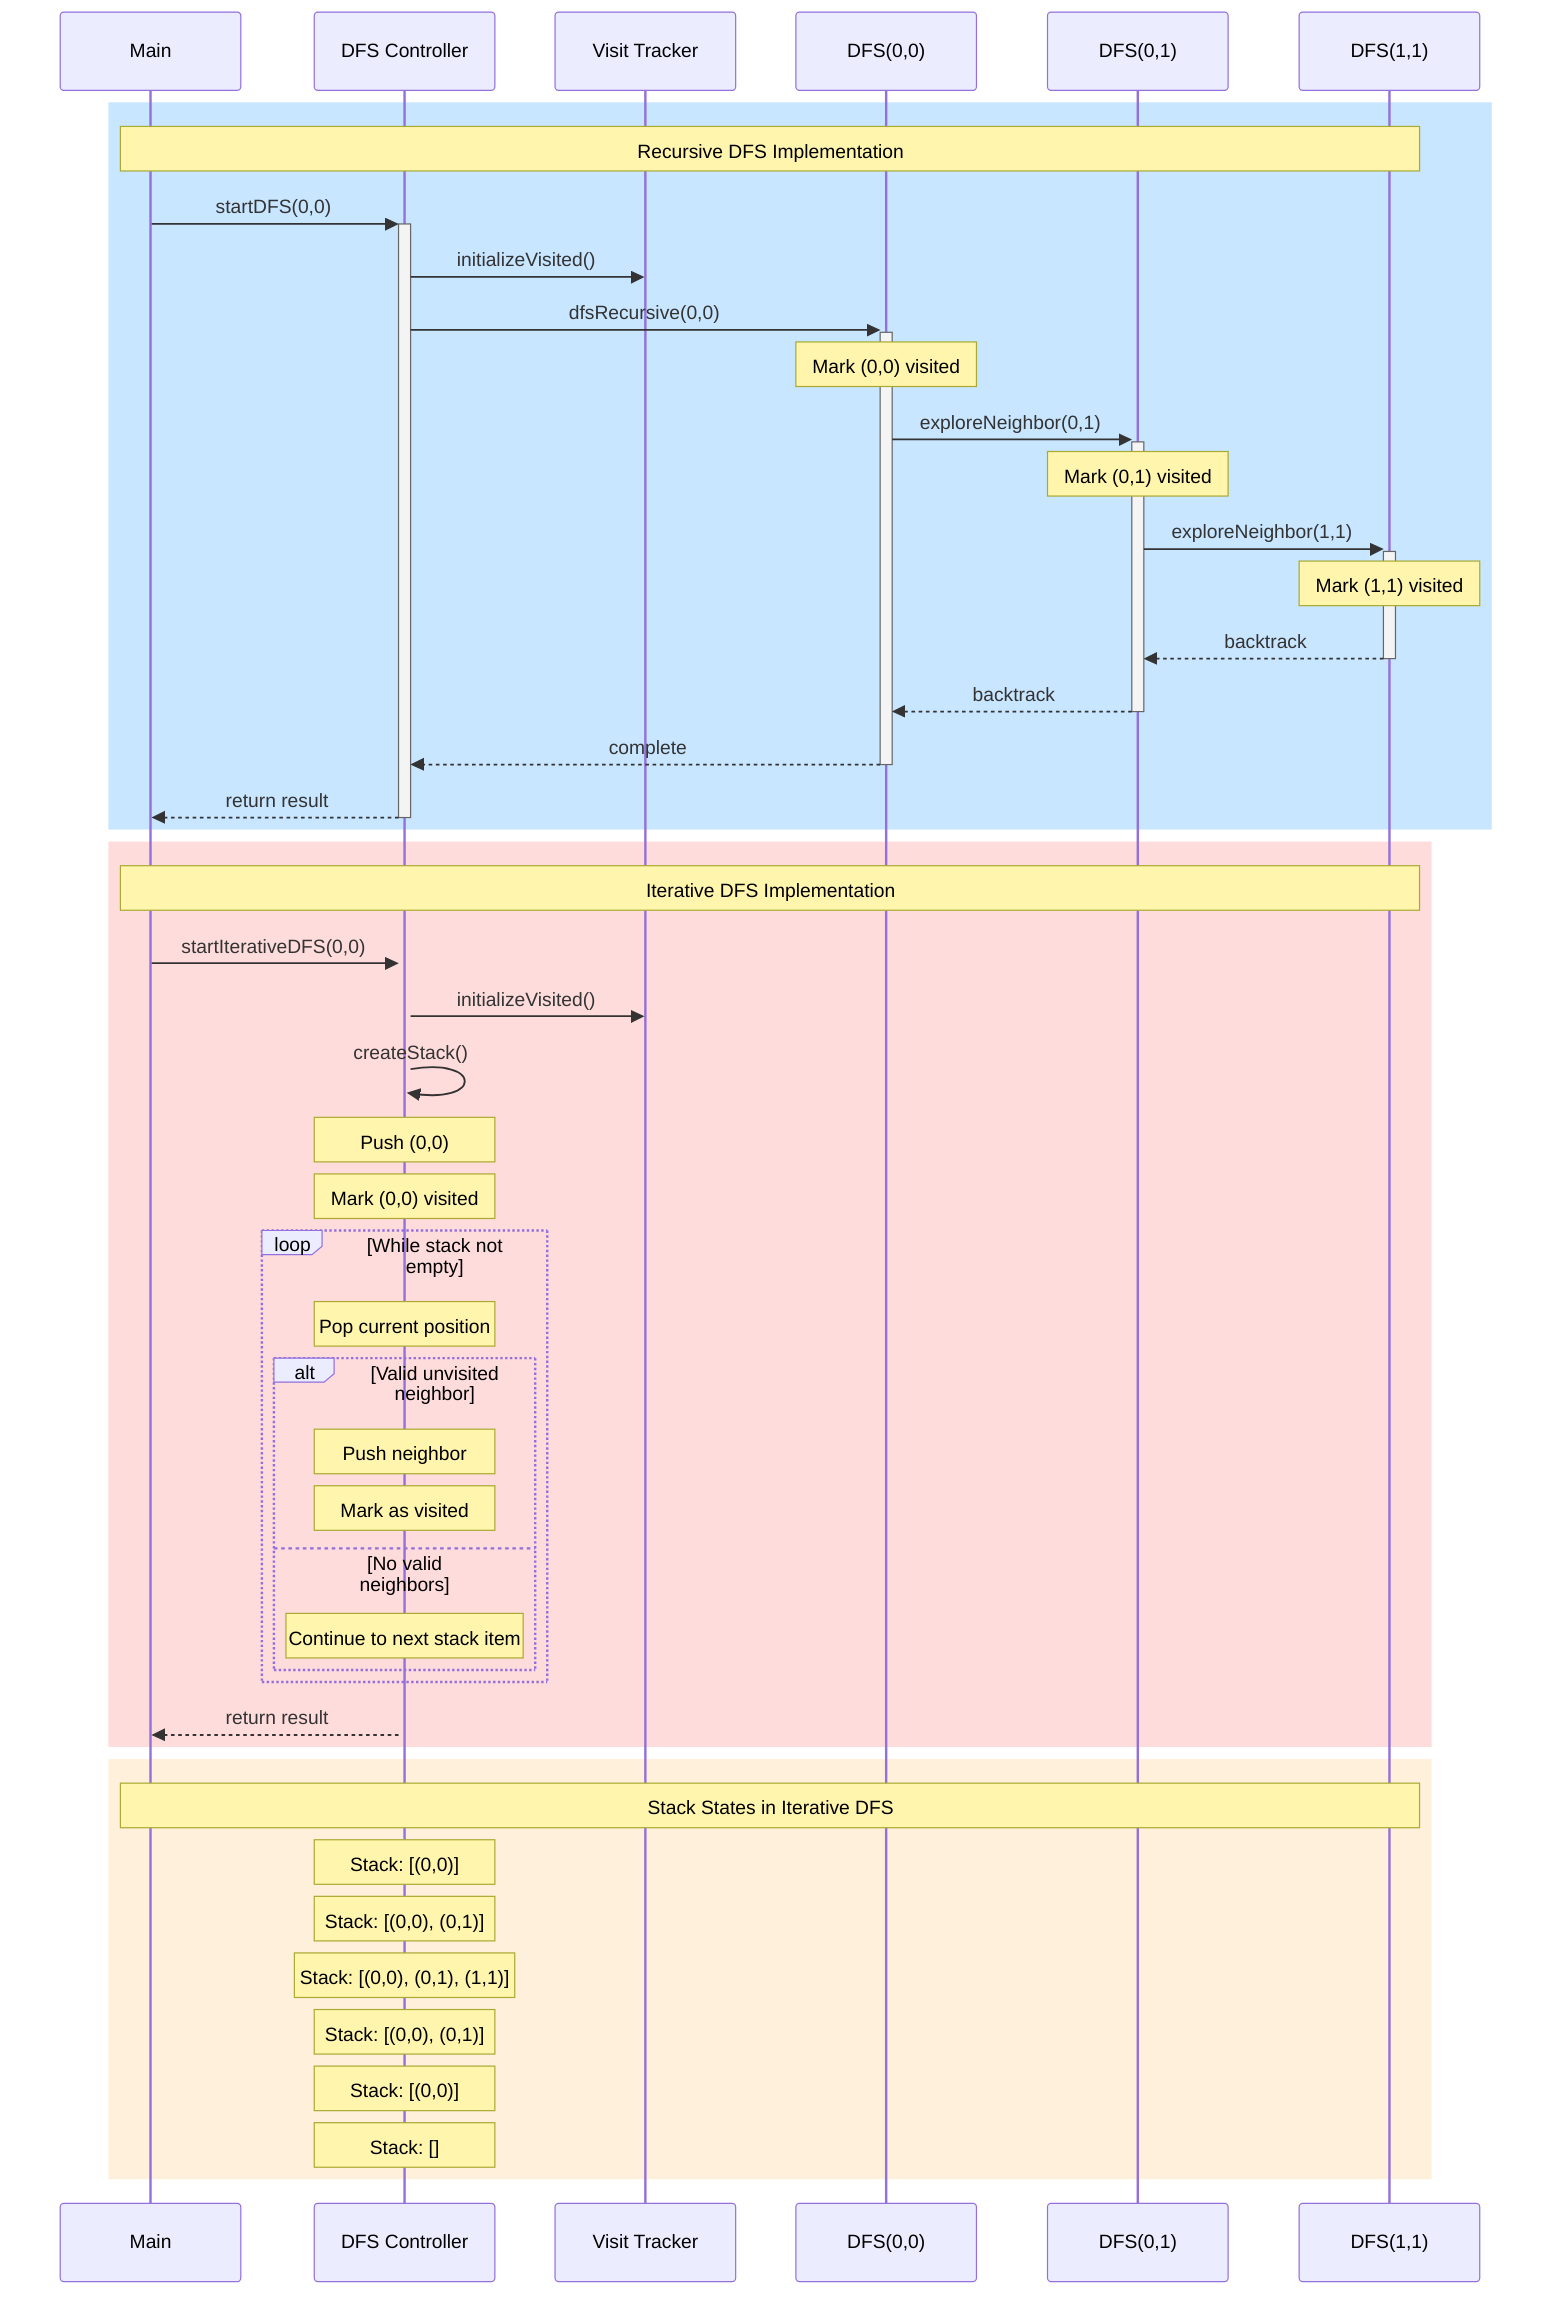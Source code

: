 sequenceDiagram
    participant M as Main
    participant DFS as DFS Controller
    participant V as Visit Tracker
    participant R1 as DFS(0,0)
    participant R2 as DFS(0,1)
    participant R3 as DFS(1,1)

    %% Recursive DFS
    rect rgb(200, 230, 255)
        Note over M,R3: Recursive DFS Implementation
        
        M->>+DFS: startDFS(0,0)
        DFS->>V: initializeVisited()
        DFS->>+R1: dfsRecursive(0,0)
        
        Note over R1: Mark (0,0) visited
        
        R1->>+R2: exploreNeighbor(0,1)
        Note over R2: Mark (0,1) visited
        
        R2->>+R3: exploreNeighbor(1,1)
        Note over R3: Mark (1,1) visited
        
        R3-->>-R2: backtrack
        R2-->>-R1: backtrack
        R1-->>-DFS: complete
        DFS-->>-M: return result
    end

    %% Iterative DFS
    rect rgb(255, 220, 220)
        Note over M,R3: Iterative DFS Implementation
        
        M->>+DFS: startIterativeDFS(0,0)
        DFS->>V: initializeVisited()
        DFS->>DFS: createStack()
        
        Note over DFS: Push (0,0)
        Note over DFS: Mark (0,0) visited
        
        loop While stack not empty
            Note over DFS: Pop current position
            
            alt Valid unvisited neighbor
                Note over DFS: Push neighbor
                Note over DFS: Mark as visited
            else No valid neighbors
                Note over DFS: Continue to next stack item
            end
        end
        
        DFS-->>M: return result
    end

    %% Stack State Visualization for Iterative
    rect rgb(255, 240, 220)
        Note over M,R3: Stack States in Iterative DFS
        
        Note over DFS: Stack: [(0,0)]
        Note over DFS: Stack: [(0,0), (0,1)]
        Note over DFS: Stack: [(0,0), (0,1), (1,1)]
        Note over DFS: Stack: [(0,0), (0,1)]
        Note over DFS: Stack: [(0,0)]
        Note over DFS: Stack: []
    end